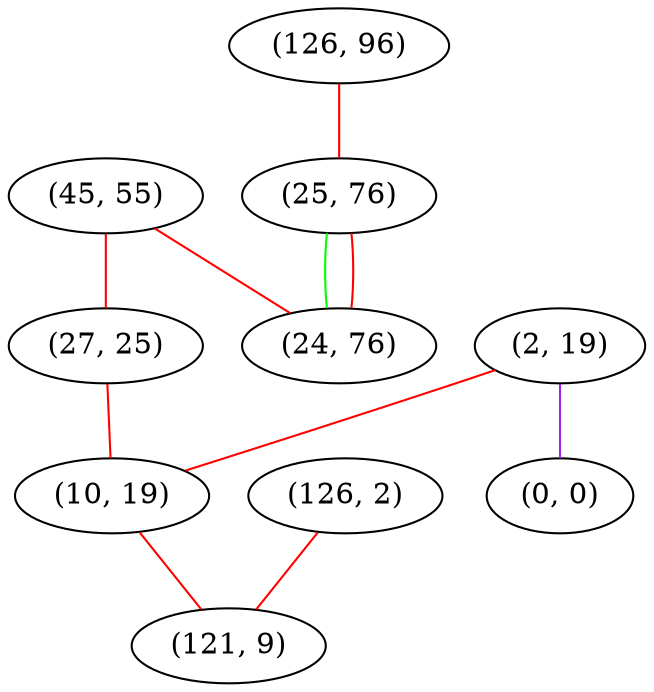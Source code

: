 graph "" {
"(45, 55)";
"(2, 19)";
"(126, 96)";
"(27, 25)";
"(10, 19)";
"(25, 76)";
"(126, 2)";
"(0, 0)";
"(24, 76)";
"(121, 9)";
"(45, 55)" -- "(27, 25)"  [color=red, key=0, weight=1];
"(45, 55)" -- "(24, 76)"  [color=red, key=0, weight=1];
"(2, 19)" -- "(0, 0)"  [color=purple, key=0, weight=4];
"(2, 19)" -- "(10, 19)"  [color=red, key=0, weight=1];
"(126, 96)" -- "(25, 76)"  [color=red, key=0, weight=1];
"(27, 25)" -- "(10, 19)"  [color=red, key=0, weight=1];
"(10, 19)" -- "(121, 9)"  [color=red, key=0, weight=1];
"(25, 76)" -- "(24, 76)"  [color=green, key=0, weight=2];
"(25, 76)" -- "(24, 76)"  [color=red, key=1, weight=1];
"(126, 2)" -- "(121, 9)"  [color=red, key=0, weight=1];
}
